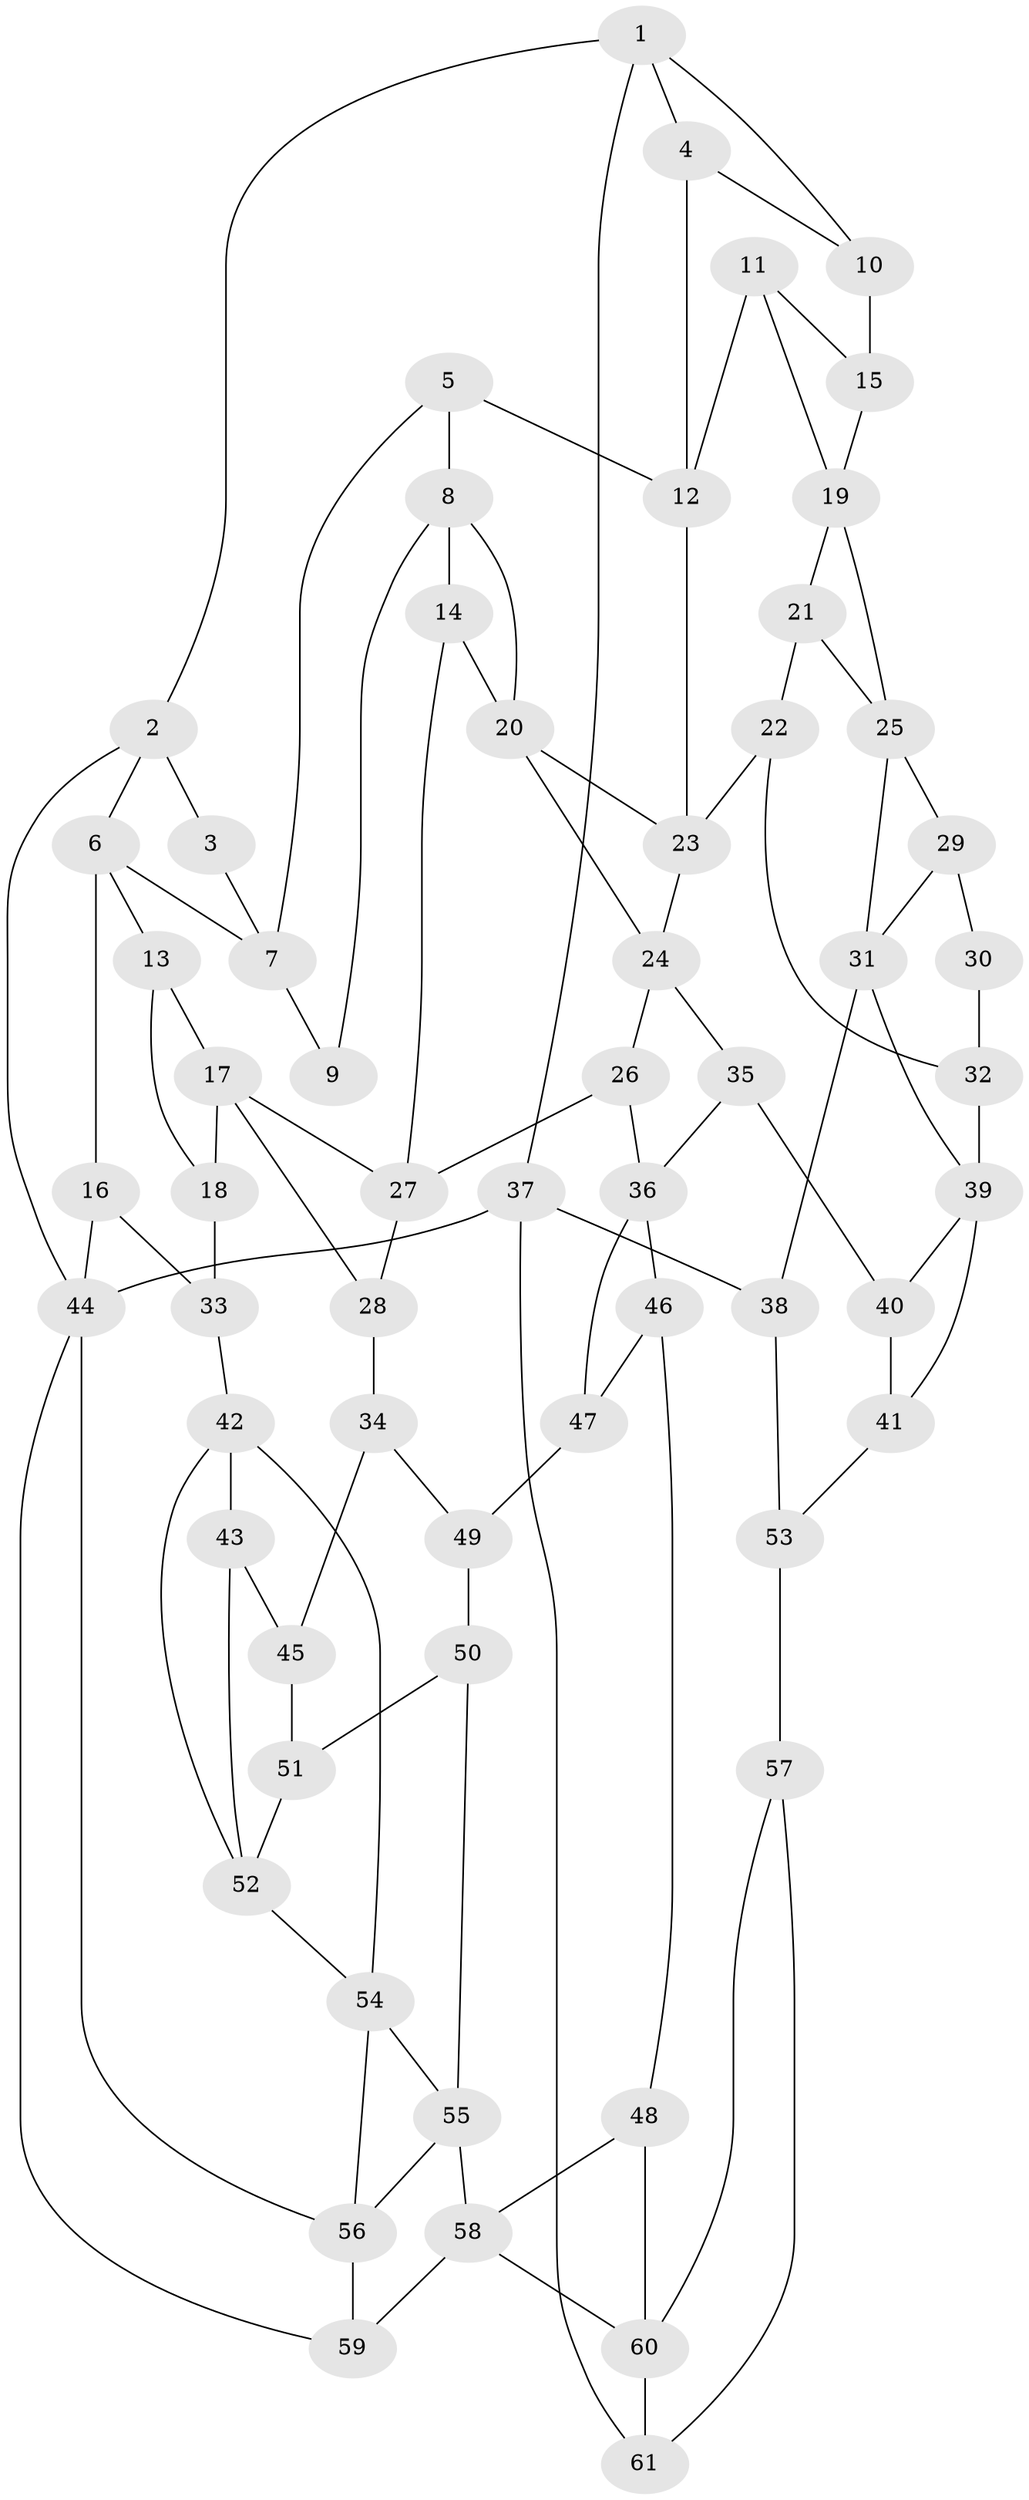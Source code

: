 // original degree distribution, {3: 0.05, 6: 0.21, 5: 0.57, 4: 0.17}
// Generated by graph-tools (version 1.1) at 2025/38/03/04/25 23:38:28]
// undirected, 61 vertices, 103 edges
graph export_dot {
  node [color=gray90,style=filled];
  1;
  2;
  3;
  4;
  5;
  6;
  7;
  8;
  9;
  10;
  11;
  12;
  13;
  14;
  15;
  16;
  17;
  18;
  19;
  20;
  21;
  22;
  23;
  24;
  25;
  26;
  27;
  28;
  29;
  30;
  31;
  32;
  33;
  34;
  35;
  36;
  37;
  38;
  39;
  40;
  41;
  42;
  43;
  44;
  45;
  46;
  47;
  48;
  49;
  50;
  51;
  52;
  53;
  54;
  55;
  56;
  57;
  58;
  59;
  60;
  61;
  1 -- 2 [weight=1.0];
  1 -- 4 [weight=1.0];
  1 -- 10 [weight=1.0];
  1 -- 37 [weight=1.0];
  2 -- 3 [weight=1.0];
  2 -- 6 [weight=1.0];
  2 -- 44 [weight=1.0];
  3 -- 7 [weight=1.0];
  4 -- 10 [weight=1.0];
  4 -- 12 [weight=1.0];
  5 -- 7 [weight=1.0];
  5 -- 8 [weight=1.0];
  5 -- 12 [weight=1.0];
  6 -- 7 [weight=1.0];
  6 -- 13 [weight=1.0];
  6 -- 16 [weight=1.0];
  7 -- 9 [weight=1.0];
  8 -- 9 [weight=1.0];
  8 -- 14 [weight=1.0];
  8 -- 20 [weight=1.0];
  10 -- 15 [weight=2.0];
  11 -- 12 [weight=1.0];
  11 -- 15 [weight=1.0];
  11 -- 19 [weight=1.0];
  12 -- 23 [weight=1.0];
  13 -- 17 [weight=1.0];
  13 -- 18 [weight=1.0];
  14 -- 20 [weight=1.0];
  14 -- 27 [weight=1.0];
  15 -- 19 [weight=1.0];
  16 -- 33 [weight=1.0];
  16 -- 44 [weight=1.0];
  17 -- 18 [weight=1.0];
  17 -- 27 [weight=1.0];
  17 -- 28 [weight=1.0];
  18 -- 33 [weight=2.0];
  19 -- 21 [weight=1.0];
  19 -- 25 [weight=1.0];
  20 -- 23 [weight=1.0];
  20 -- 24 [weight=1.0];
  21 -- 22 [weight=1.0];
  21 -- 25 [weight=1.0];
  22 -- 23 [weight=1.0];
  22 -- 32 [weight=1.0];
  23 -- 24 [weight=1.0];
  24 -- 26 [weight=1.0];
  24 -- 35 [weight=1.0];
  25 -- 29 [weight=1.0];
  25 -- 31 [weight=1.0];
  26 -- 27 [weight=1.0];
  26 -- 36 [weight=1.0];
  27 -- 28 [weight=1.0];
  28 -- 34 [weight=1.0];
  29 -- 30 [weight=1.0];
  29 -- 31 [weight=1.0];
  30 -- 32 [weight=2.0];
  31 -- 38 [weight=1.0];
  31 -- 39 [weight=1.0];
  32 -- 39 [weight=1.0];
  33 -- 42 [weight=1.0];
  34 -- 45 [weight=1.0];
  34 -- 49 [weight=1.0];
  35 -- 36 [weight=1.0];
  35 -- 40 [weight=2.0];
  36 -- 46 [weight=1.0];
  36 -- 47 [weight=1.0];
  37 -- 38 [weight=1.0];
  37 -- 44 [weight=1.0];
  37 -- 61 [weight=1.0];
  38 -- 53 [weight=1.0];
  39 -- 40 [weight=1.0];
  39 -- 41 [weight=1.0];
  40 -- 41 [weight=1.0];
  41 -- 53 [weight=1.0];
  42 -- 43 [weight=1.0];
  42 -- 52 [weight=1.0];
  42 -- 54 [weight=1.0];
  43 -- 45 [weight=2.0];
  43 -- 52 [weight=1.0];
  44 -- 56 [weight=1.0];
  44 -- 59 [weight=1.0];
  45 -- 51 [weight=1.0];
  46 -- 47 [weight=1.0];
  46 -- 48 [weight=1.0];
  47 -- 49 [weight=2.0];
  48 -- 58 [weight=1.0];
  48 -- 60 [weight=1.0];
  49 -- 50 [weight=1.0];
  50 -- 51 [weight=1.0];
  50 -- 55 [weight=1.0];
  51 -- 52 [weight=1.0];
  52 -- 54 [weight=1.0];
  53 -- 57 [weight=2.0];
  54 -- 55 [weight=1.0];
  54 -- 56 [weight=1.0];
  55 -- 56 [weight=1.0];
  55 -- 58 [weight=1.0];
  56 -- 59 [weight=1.0];
  57 -- 60 [weight=1.0];
  57 -- 61 [weight=1.0];
  58 -- 59 [weight=1.0];
  58 -- 60 [weight=1.0];
  60 -- 61 [weight=1.0];
}
